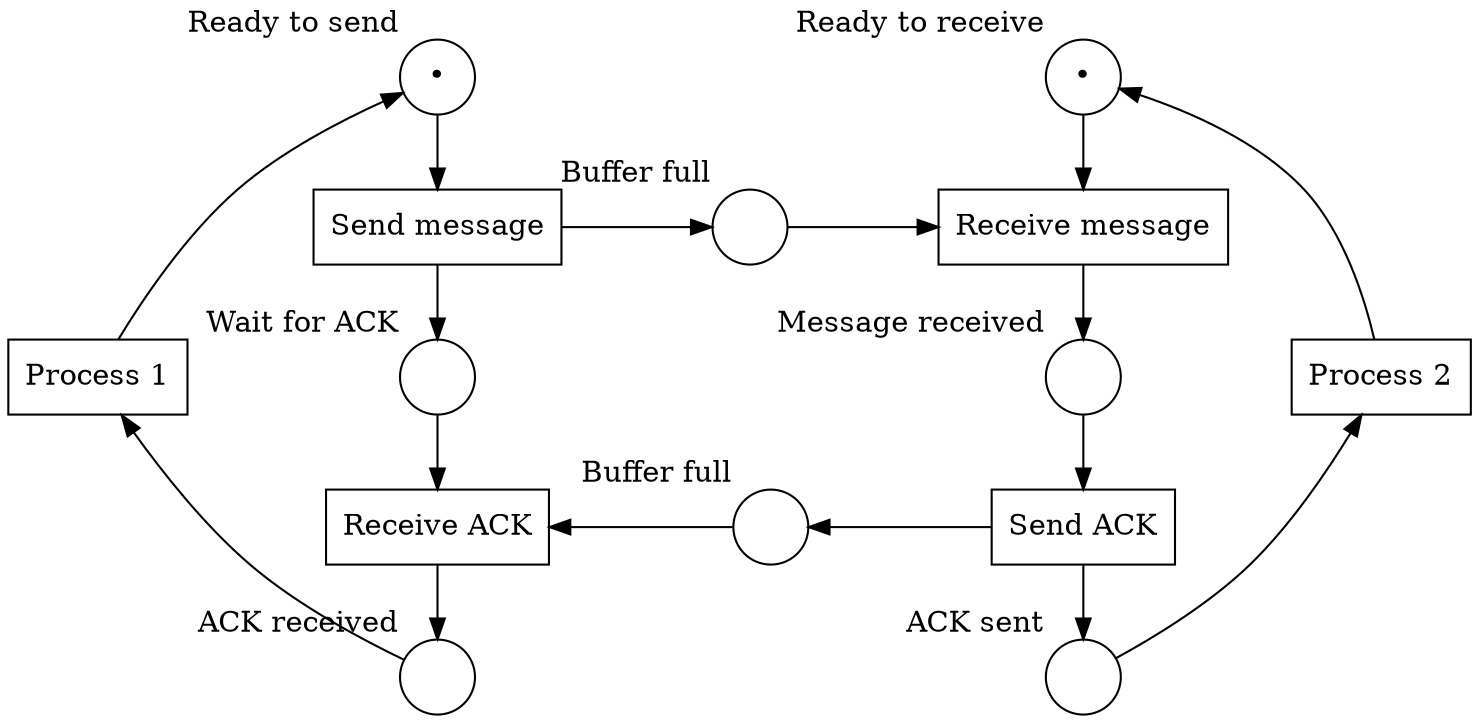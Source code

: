 digraph petrinet {
    nodesep=1.0;
    P1 [shape="circle" xlabel="Ready to send" label="•"];
    P2 [shape="circle" xlabel="Wait for ACK" label=""];
    P3 [shape="circle" xlabel="ACK received" label=""];
    P4 [shape="circle" xlabel="Ready to receive" label="•"];
    P5 [shape="circle" xlabel="Message received" label=""];
    P6 [shape="circle" xlabel="ACK sent" label=""];
    P7 [shape="circle" xlabel="Buffer full" label=""];
    P8 [shape="circle" xlabel="Buffer full" label=""];
    
    T1 [shape="box" xlabel="" label="Process 1"];
    T2 [shape="box" xlabel="" label="Send message"];
    T3 [shape="box" xlabel="" label="Receive ACK"];
    T4 [shape="box" xlabel="" label="Process 2"];
    T5 [shape="box" xlabel="" label="Receive message"];
    T6 [shape="box" xlabel="" label="Send ACK"];

    // Process 1 loop
    T1 -> P1 [weight=0.25];
    P1 -> T2 -> P2 -> T3 -> P3;
    P3 -> T1 [weight=0.25];
    // Process 2 loop
    T4 -> P4 [weight=0.25, constraint=false];
    P4 -> T5 -> P5 -> T6 -> P6;
    P6 -> T4 [weight=0.25, constraint=false];
    // Buffer full
    T2 -> P7 -> T5;
    T6 -> P8 -> T3 [weight=0.25];

    // Order the nodes in 5 different levels
    {rank = min; P1; P4;}    
    {rank = same; T2; P7; T5;}
    {rank = same; T1; P2; P5; T4;}
    {rank = same; T6; P8; T3;}
    {rank = same; P3; P6;}
}